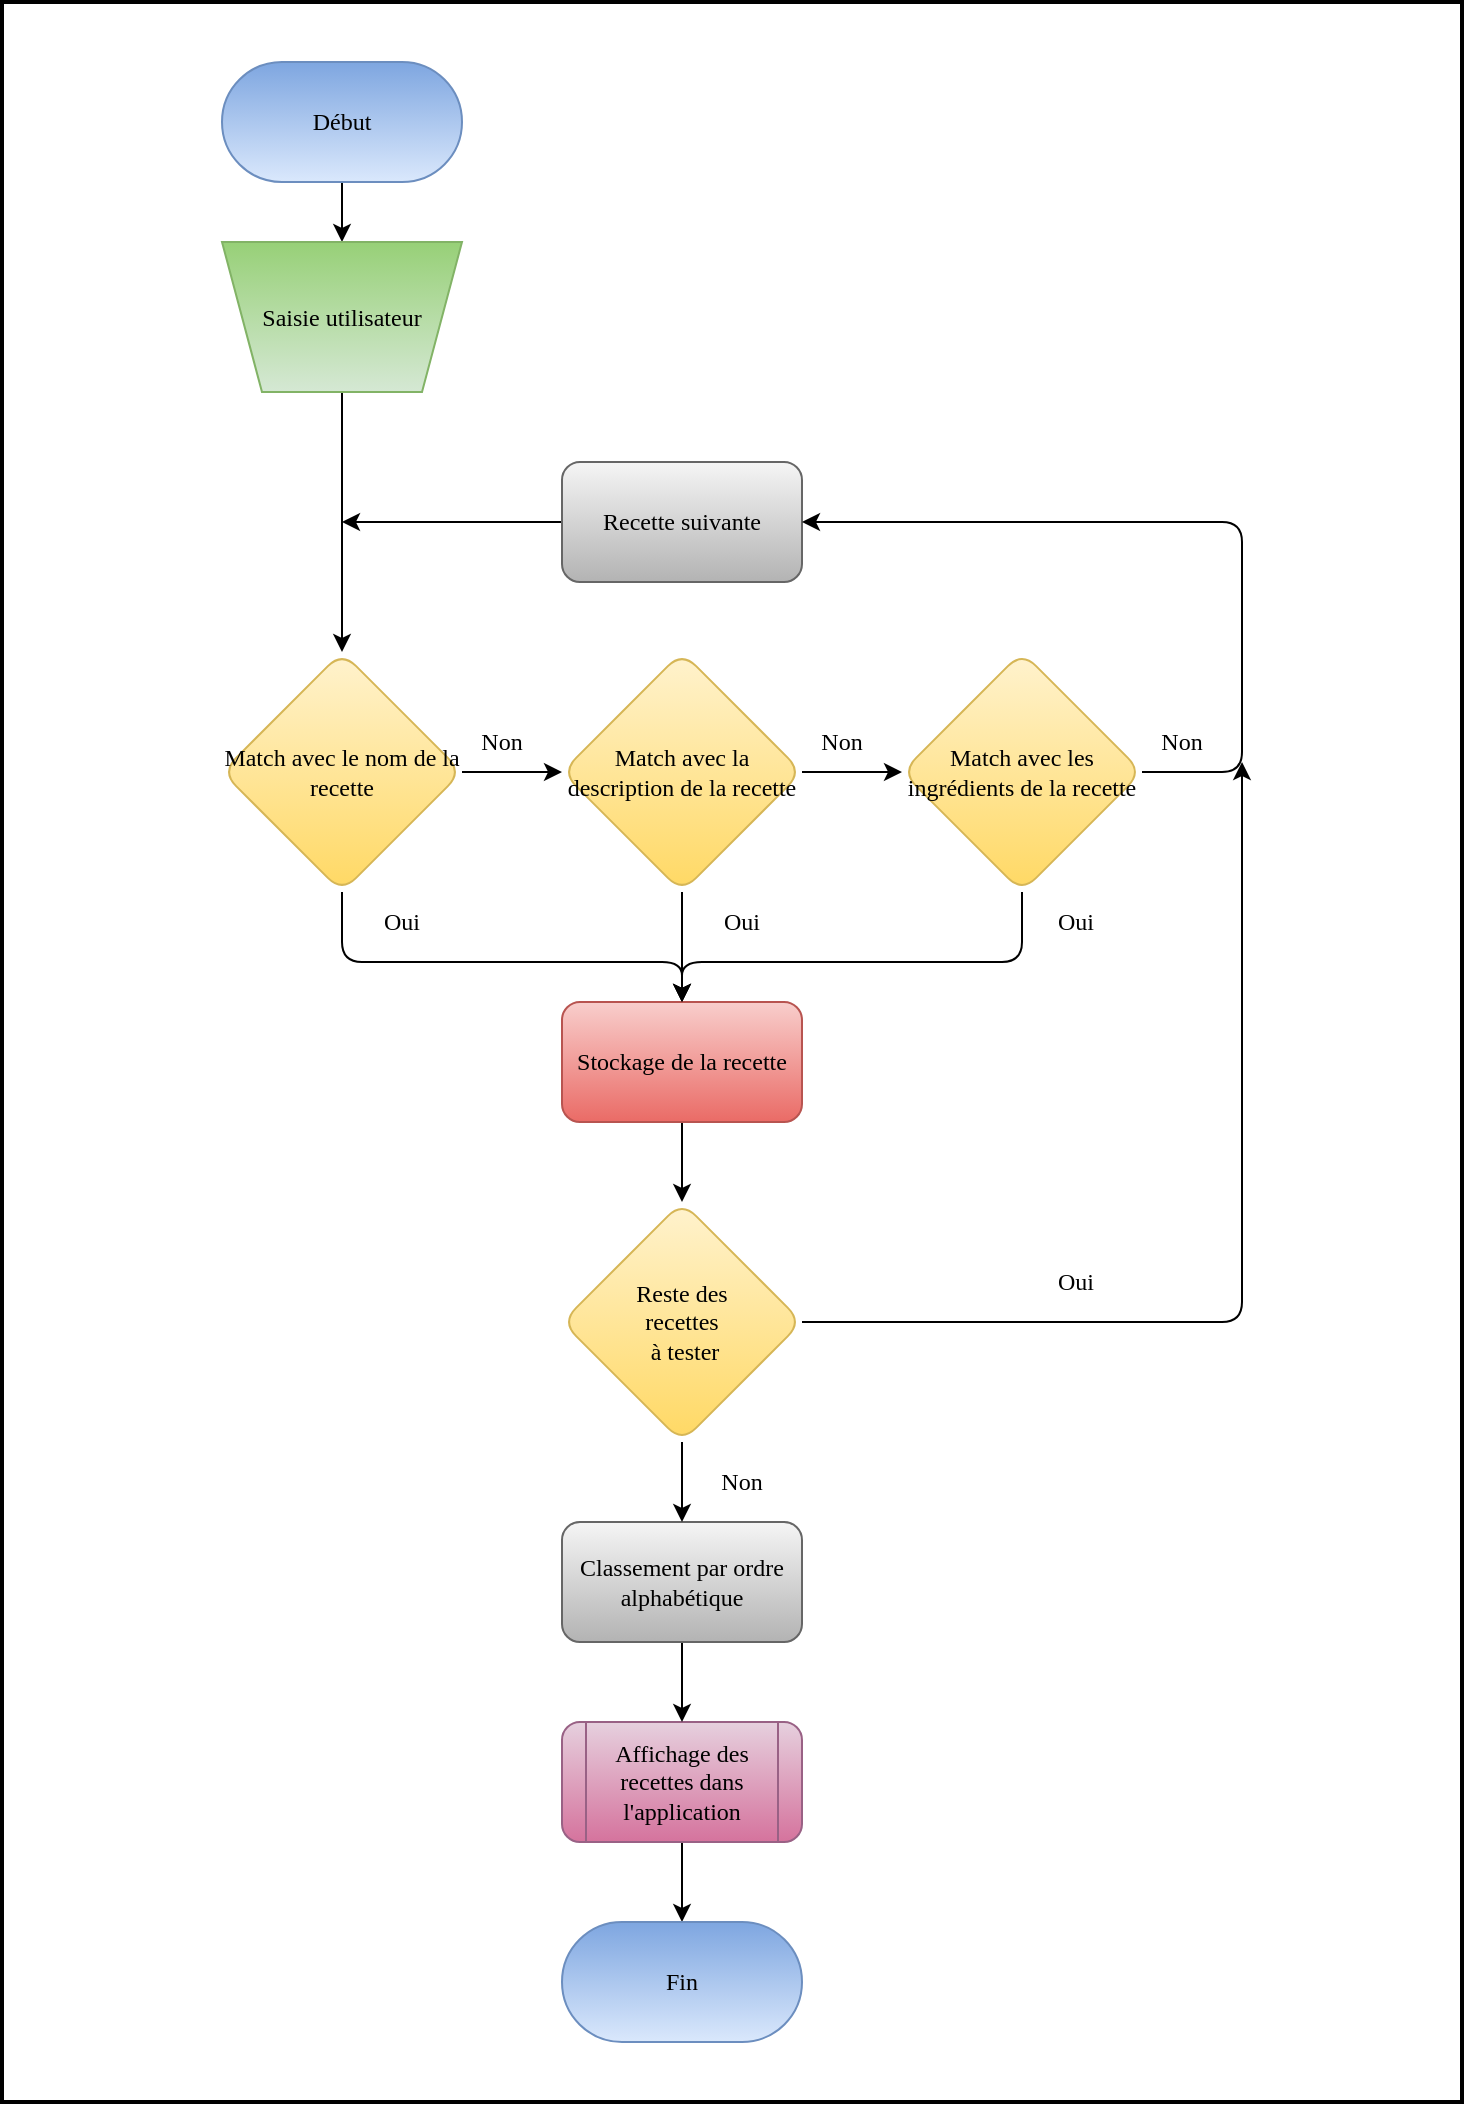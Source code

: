 <mxfile scale="3" border="NaN">
    <diagram id="mTNQnJVdJxkT3bLXfCZn" name="Page-1">
        <mxGraphModel dx="1231" dy="1096" grid="1" gridSize="10" guides="1" tooltips="1" connect="1" arrows="1" fold="1" page="1" pageScale="1" pageWidth="827" pageHeight="1169" background="#FFFFFF" math="0" shadow="0">
            <root>
                <mxCell id="0"/>
                <mxCell id="1" parent="0"/>
                <mxCell id="69" value="" style="edgeStyle=none;html=1;strokeColor=#000000;" parent="1" source="2" target="42" edge="1">
                    <mxGeometry relative="1" as="geometry"/>
                </mxCell>
                <mxCell id="2" value="&lt;font data-font-src=&quot;https://fonts.googleapis.com/css?family=andika&quot;&gt;Début&lt;/font&gt;" style="whiteSpace=wrap;html=1;direction=west;arcSize=50;labelBorderColor=none;fontFamily=andika;fontSource=https%3A%2F%2Ffonts.googleapis.com%2Fcss%3Ffamily%3Dandika;fillColor=#dae8fc;strokeColor=#6c8ebf;rounded=1;gradientColor=#7ea6e0;fontColor=#000000;" parent="1" vertex="1">
                    <mxGeometry x="420" y="100" width="120" height="60" as="geometry"/>
                </mxCell>
                <mxCell id="54" value="" style="edgeStyle=none;html=1;strokeColor=#000000;" parent="1" source="14" target="25" edge="1">
                    <mxGeometry relative="1" as="geometry"/>
                </mxCell>
                <mxCell id="58" style="edgeStyle=none;html=1;strokeColor=#000000;entryX=0.5;entryY=0;entryDx=0;entryDy=0;" parent="1" source="14" target="22" edge="1">
                    <mxGeometry relative="1" as="geometry">
                        <mxPoint x="800" y="550" as="targetPoint"/>
                        <Array as="points">
                            <mxPoint x="480" y="550"/>
                            <mxPoint x="650" y="550"/>
                        </Array>
                    </mxGeometry>
                </mxCell>
                <mxCell id="14" value="Match avec le nom de la recette" style="rhombus;whiteSpace=wrap;html=1;labelBorderColor=none;fontFamily=andika;fontSource=https%3A%2F%2Ffonts.googleapis.com%2Fcss%3Ffamily%3Dandika;fillColor=#fff2cc;strokeColor=#d6b656;rounded=1;gradientColor=#ffd966;fontColor=#000000;" parent="1" vertex="1">
                    <mxGeometry x="420" y="395" width="120" height="120" as="geometry"/>
                </mxCell>
                <mxCell id="65" value="" style="edgeStyle=none;html=1;strokeColor=#000000;" parent="1" source="22" target="64" edge="1">
                    <mxGeometry relative="1" as="geometry"/>
                </mxCell>
                <mxCell id="22" value="Stockage de la recette" style="whiteSpace=wrap;html=1;labelBorderColor=none;fontFamily=andika;fontSource=https%3A%2F%2Ffonts.googleapis.com%2Fcss%3Ffamily%3Dandika;fillColor=#f8cecc;strokeColor=#b85450;rounded=1;gradientColor=#ea6b66;fontColor=#000000;" parent="1" vertex="1">
                    <mxGeometry x="590" y="570" width="120" height="60" as="geometry"/>
                </mxCell>
                <mxCell id="55" value="" style="edgeStyle=none;html=1;strokeColor=#000000;" parent="1" source="25" target="53" edge="1">
                    <mxGeometry relative="1" as="geometry"/>
                </mxCell>
                <mxCell id="60" value="" style="edgeStyle=none;html=1;strokeColor=#000000;" parent="1" source="25" target="22" edge="1">
                    <mxGeometry relative="1" as="geometry"/>
                </mxCell>
                <mxCell id="25" value="Match avec la description de la recette" style="rhombus;whiteSpace=wrap;html=1;labelBorderColor=none;fontFamily=andika;fontSource=https%3A%2F%2Ffonts.googleapis.com%2Fcss%3Ffamily%3Dandika;fillColor=#fff2cc;strokeColor=#d6b656;rounded=1;gradientColor=#ffd966;fontColor=#000000;" parent="1" vertex="1">
                    <mxGeometry x="590" y="395" width="120" height="120" as="geometry"/>
                </mxCell>
                <mxCell id="68" value="" style="edgeStyle=none;html=1;strokeColor=#000000;" parent="1" source="26" target="39" edge="1">
                    <mxGeometry relative="1" as="geometry"/>
                </mxCell>
                <mxCell id="26" value="Affichage des recettes dans l'application" style="shape=process;whiteSpace=wrap;html=1;backgroundOutline=1;labelBorderColor=none;fontFamily=andika;fontSource=https%3A%2F%2Ffonts.googleapis.com%2Fcss%3Ffamily%3Dandika;fillColor=#e6d0de;strokeColor=#996185;rounded=1;gradientColor=#d5739d;fontColor=#000000;" parent="1" vertex="1">
                    <mxGeometry x="590" y="930" width="120" height="60" as="geometry"/>
                </mxCell>
                <mxCell id="29" value="Non" style="text;html=1;align=center;verticalAlign=middle;whiteSpace=wrap;fontColor=#000000;labelBorderColor=none;fontFamily=andika;fontSource=https%3A%2F%2Ffonts.googleapis.com%2Fcss%3Ffamily%3Dandika;fillColor=#FFFFFF;rounded=1;" parent="1" vertex="1">
                    <mxGeometry x="660" y="800" width="40" height="20" as="geometry"/>
                </mxCell>
                <mxCell id="78" style="edgeStyle=none;html=1;strokeColor=#000000;" parent="1" source="31" edge="1">
                    <mxGeometry relative="1" as="geometry">
                        <mxPoint x="480" y="330" as="targetPoint"/>
                    </mxGeometry>
                </mxCell>
                <mxCell id="31" value="Recette suivante" style="whiteSpace=wrap;html=1;labelBorderColor=none;fontFamily=andika;fontSource=https%3A%2F%2Ffonts.googleapis.com%2Fcss%3Ffamily%3Dandika;fillColor=#f5f5f5;strokeColor=#666666;rounded=1;gradientColor=#b3b3b3;fontColor=#000000;" parent="1" vertex="1">
                    <mxGeometry x="590" y="300" width="120" height="60" as="geometry"/>
                </mxCell>
                <mxCell id="35" value="Oui" style="text;html=1;align=center;verticalAlign=middle;whiteSpace=wrap;fontColor=#000000;labelBorderColor=none;fontFamily=andika;fontSource=https%3A%2F%2Ffonts.googleapis.com%2Fcss%3Ffamily%3Dandika;fillColor=#FFFFFF;rounded=1;" parent="1" vertex="1">
                    <mxGeometry x="490" y="520" width="40" height="20" as="geometry"/>
                </mxCell>
                <mxCell id="36" value="Non" style="text;html=1;align=center;verticalAlign=middle;whiteSpace=wrap;fontColor=#000000;labelBorderColor=none;fontFamily=andika;fontSource=https%3A%2F%2Ffonts.googleapis.com%2Fcss%3Ffamily%3Dandika;fillColor=#FFFFFF;rounded=1;" parent="1" vertex="1">
                    <mxGeometry x="710" y="430" width="40" height="20" as="geometry"/>
                </mxCell>
                <mxCell id="39" value="&lt;font data-font-src=&quot;https://fonts.googleapis.com/css?family=andika&quot;&gt;Fin&lt;br&gt;&lt;/font&gt;" style="whiteSpace=wrap;html=1;direction=west;arcSize=50;labelBorderColor=none;fontFamily=andika;fontSource=https%3A%2F%2Ffonts.googleapis.com%2Fcss%3Ffamily%3Dandika;fillColor=#dae8fc;strokeColor=#6c8ebf;rounded=1;gradientColor=#7ea6e0;fontColor=#000000;" parent="1" vertex="1">
                    <mxGeometry x="590" y="1030" width="120" height="60" as="geometry"/>
                </mxCell>
                <mxCell id="77" style="edgeStyle=none;html=1;entryX=0.5;entryY=0;entryDx=0;entryDy=0;strokeColor=#000000;" parent="1" source="42" target="14" edge="1">
                    <mxGeometry relative="1" as="geometry"/>
                </mxCell>
                <mxCell id="42" value="Saisie utilisateur" style="shape=trapezoid;perimeter=trapezoidPerimeter;whiteSpace=wrap;html=1;fixedSize=1;direction=west;fillColor=#d5e8d4;strokeColor=#82b366;fontFamily=andika;fontSource=https%3A%2F%2Ffonts.googleapis.com%2Fcss%3Ffamily%3Dandika;gradientColor=#97d077;fontColor=#000000;" parent="1" vertex="1">
                    <mxGeometry x="420" y="190" width="120" height="75" as="geometry"/>
                </mxCell>
                <mxCell id="67" value="" style="edgeStyle=none;html=1;strokeColor=#000000;" parent="1" source="45" target="26" edge="1">
                    <mxGeometry relative="1" as="geometry"/>
                </mxCell>
                <mxCell id="45" value="Classement par ordre alphabétique" style="whiteSpace=wrap;html=1;labelBorderColor=none;fontFamily=andika;fontSource=https%3A%2F%2Ffonts.googleapis.com%2Fcss%3Ffamily%3Dandika;fillColor=#f5f5f5;strokeColor=#666666;rounded=1;gradientColor=#b3b3b3;fontColor=#000000;" parent="1" vertex="1">
                    <mxGeometry x="590" y="830" width="120" height="60" as="geometry"/>
                </mxCell>
                <mxCell id="61" style="edgeStyle=none;html=1;strokeColor=#000000;" parent="1" source="53" edge="1">
                    <mxGeometry relative="1" as="geometry">
                        <mxPoint x="650" y="570" as="targetPoint"/>
                        <Array as="points">
                            <mxPoint x="820" y="550"/>
                            <mxPoint x="650" y="550"/>
                        </Array>
                    </mxGeometry>
                </mxCell>
                <mxCell id="73" style="edgeStyle=none;html=1;strokeColor=#000000;entryX=1;entryY=0.5;entryDx=0;entryDy=0;" parent="1" source="53" target="31" edge="1">
                    <mxGeometry relative="1" as="geometry">
                        <mxPoint x="1040" y="455" as="targetPoint"/>
                        <Array as="points">
                            <mxPoint x="930" y="455"/>
                            <mxPoint x="930" y="330"/>
                        </Array>
                    </mxGeometry>
                </mxCell>
                <mxCell id="53" value="Match avec les ingrédients de la recette" style="rhombus;whiteSpace=wrap;html=1;labelBorderColor=none;fontFamily=andika;fontSource=https%3A%2F%2Ffonts.googleapis.com%2Fcss%3Ffamily%3Dandika;fillColor=#fff2cc;strokeColor=#d6b656;rounded=1;gradientColor=#ffd966;fontColor=#000000;" parent="1" vertex="1">
                    <mxGeometry x="760" y="395" width="120" height="120" as="geometry"/>
                </mxCell>
                <mxCell id="56" value="Non" style="text;html=1;align=center;verticalAlign=middle;whiteSpace=wrap;fontColor=#000000;labelBorderColor=none;fontFamily=andika;fontSource=https%3A%2F%2Ffonts.googleapis.com%2Fcss%3Ffamily%3Dandika;fillColor=#FFFFFF;rounded=1;" parent="1" vertex="1">
                    <mxGeometry x="540" y="430" width="40" height="20" as="geometry"/>
                </mxCell>
                <mxCell id="62" value="Oui" style="text;html=1;align=center;verticalAlign=middle;whiteSpace=wrap;fontColor=#000000;labelBorderColor=none;fontFamily=andika;fontSource=https%3A%2F%2Ffonts.googleapis.com%2Fcss%3Ffamily%3Dandika;fillColor=#FFFFFF;rounded=1;" parent="1" vertex="1">
                    <mxGeometry x="660" y="520" width="40" height="20" as="geometry"/>
                </mxCell>
                <mxCell id="63" value="Oui" style="text;html=1;align=center;verticalAlign=middle;whiteSpace=wrap;fontColor=#000000;labelBorderColor=none;fontFamily=andika;fontSource=https%3A%2F%2Ffonts.googleapis.com%2Fcss%3Ffamily%3Dandika;fillColor=#FFFFFF;rounded=1;" parent="1" vertex="1">
                    <mxGeometry x="827" y="520" width="40" height="20" as="geometry"/>
                </mxCell>
                <mxCell id="66" value="" style="edgeStyle=none;html=1;strokeColor=#000000;" parent="1" source="64" target="45" edge="1">
                    <mxGeometry relative="1" as="geometry"/>
                </mxCell>
                <mxCell id="82" style="edgeStyle=none;html=1;strokeColor=#000000;" parent="1" source="64" edge="1">
                    <mxGeometry relative="1" as="geometry">
                        <mxPoint x="930" y="450" as="targetPoint"/>
                        <Array as="points">
                            <mxPoint x="930" y="730"/>
                        </Array>
                    </mxGeometry>
                </mxCell>
                <mxCell id="64" value="Reste des &lt;br&gt;recettes&lt;br&gt;&amp;nbsp;à tester" style="rhombus;whiteSpace=wrap;html=1;labelBorderColor=none;fontFamily=andika;fontSource=https%3A%2F%2Ffonts.googleapis.com%2Fcss%3Ffamily%3Dandika;fillColor=#fff2cc;strokeColor=#d6b656;rounded=1;gradientColor=#ffd966;fontColor=#000000;" parent="1" vertex="1">
                    <mxGeometry x="590" y="670" width="120" height="120" as="geometry"/>
                </mxCell>
                <mxCell id="75" value="Non" style="text;html=1;align=center;verticalAlign=middle;whiteSpace=wrap;fontColor=#000000;labelBorderColor=none;fontFamily=andika;fontSource=https%3A%2F%2Ffonts.googleapis.com%2Fcss%3Ffamily%3Dandika;fillColor=#FFFFFF;rounded=1;" parent="1" vertex="1">
                    <mxGeometry x="880" y="430" width="40" height="20" as="geometry"/>
                </mxCell>
                <mxCell id="76" value="Oui" style="text;html=1;align=center;verticalAlign=middle;whiteSpace=wrap;fontColor=#000000;labelBorderColor=none;fontFamily=andika;fontSource=https%3A%2F%2Ffonts.googleapis.com%2Fcss%3Ffamily%3Dandika;fillColor=#FFFFFF;rounded=1;" parent="1" vertex="1">
                    <mxGeometry x="827" y="700" width="40" height="20" as="geometry"/>
                </mxCell>
                <mxCell id="83" value="" style="rounded=0;whiteSpace=wrap;html=1;strokeColor=#000000;strokeWidth=2;fillColor=none;arcSize=0;" parent="1" vertex="1">
                    <mxGeometry x="310" y="70" width="730" height="1050" as="geometry"/>
                </mxCell>
            </root>
        </mxGraphModel>
    </diagram>
</mxfile>